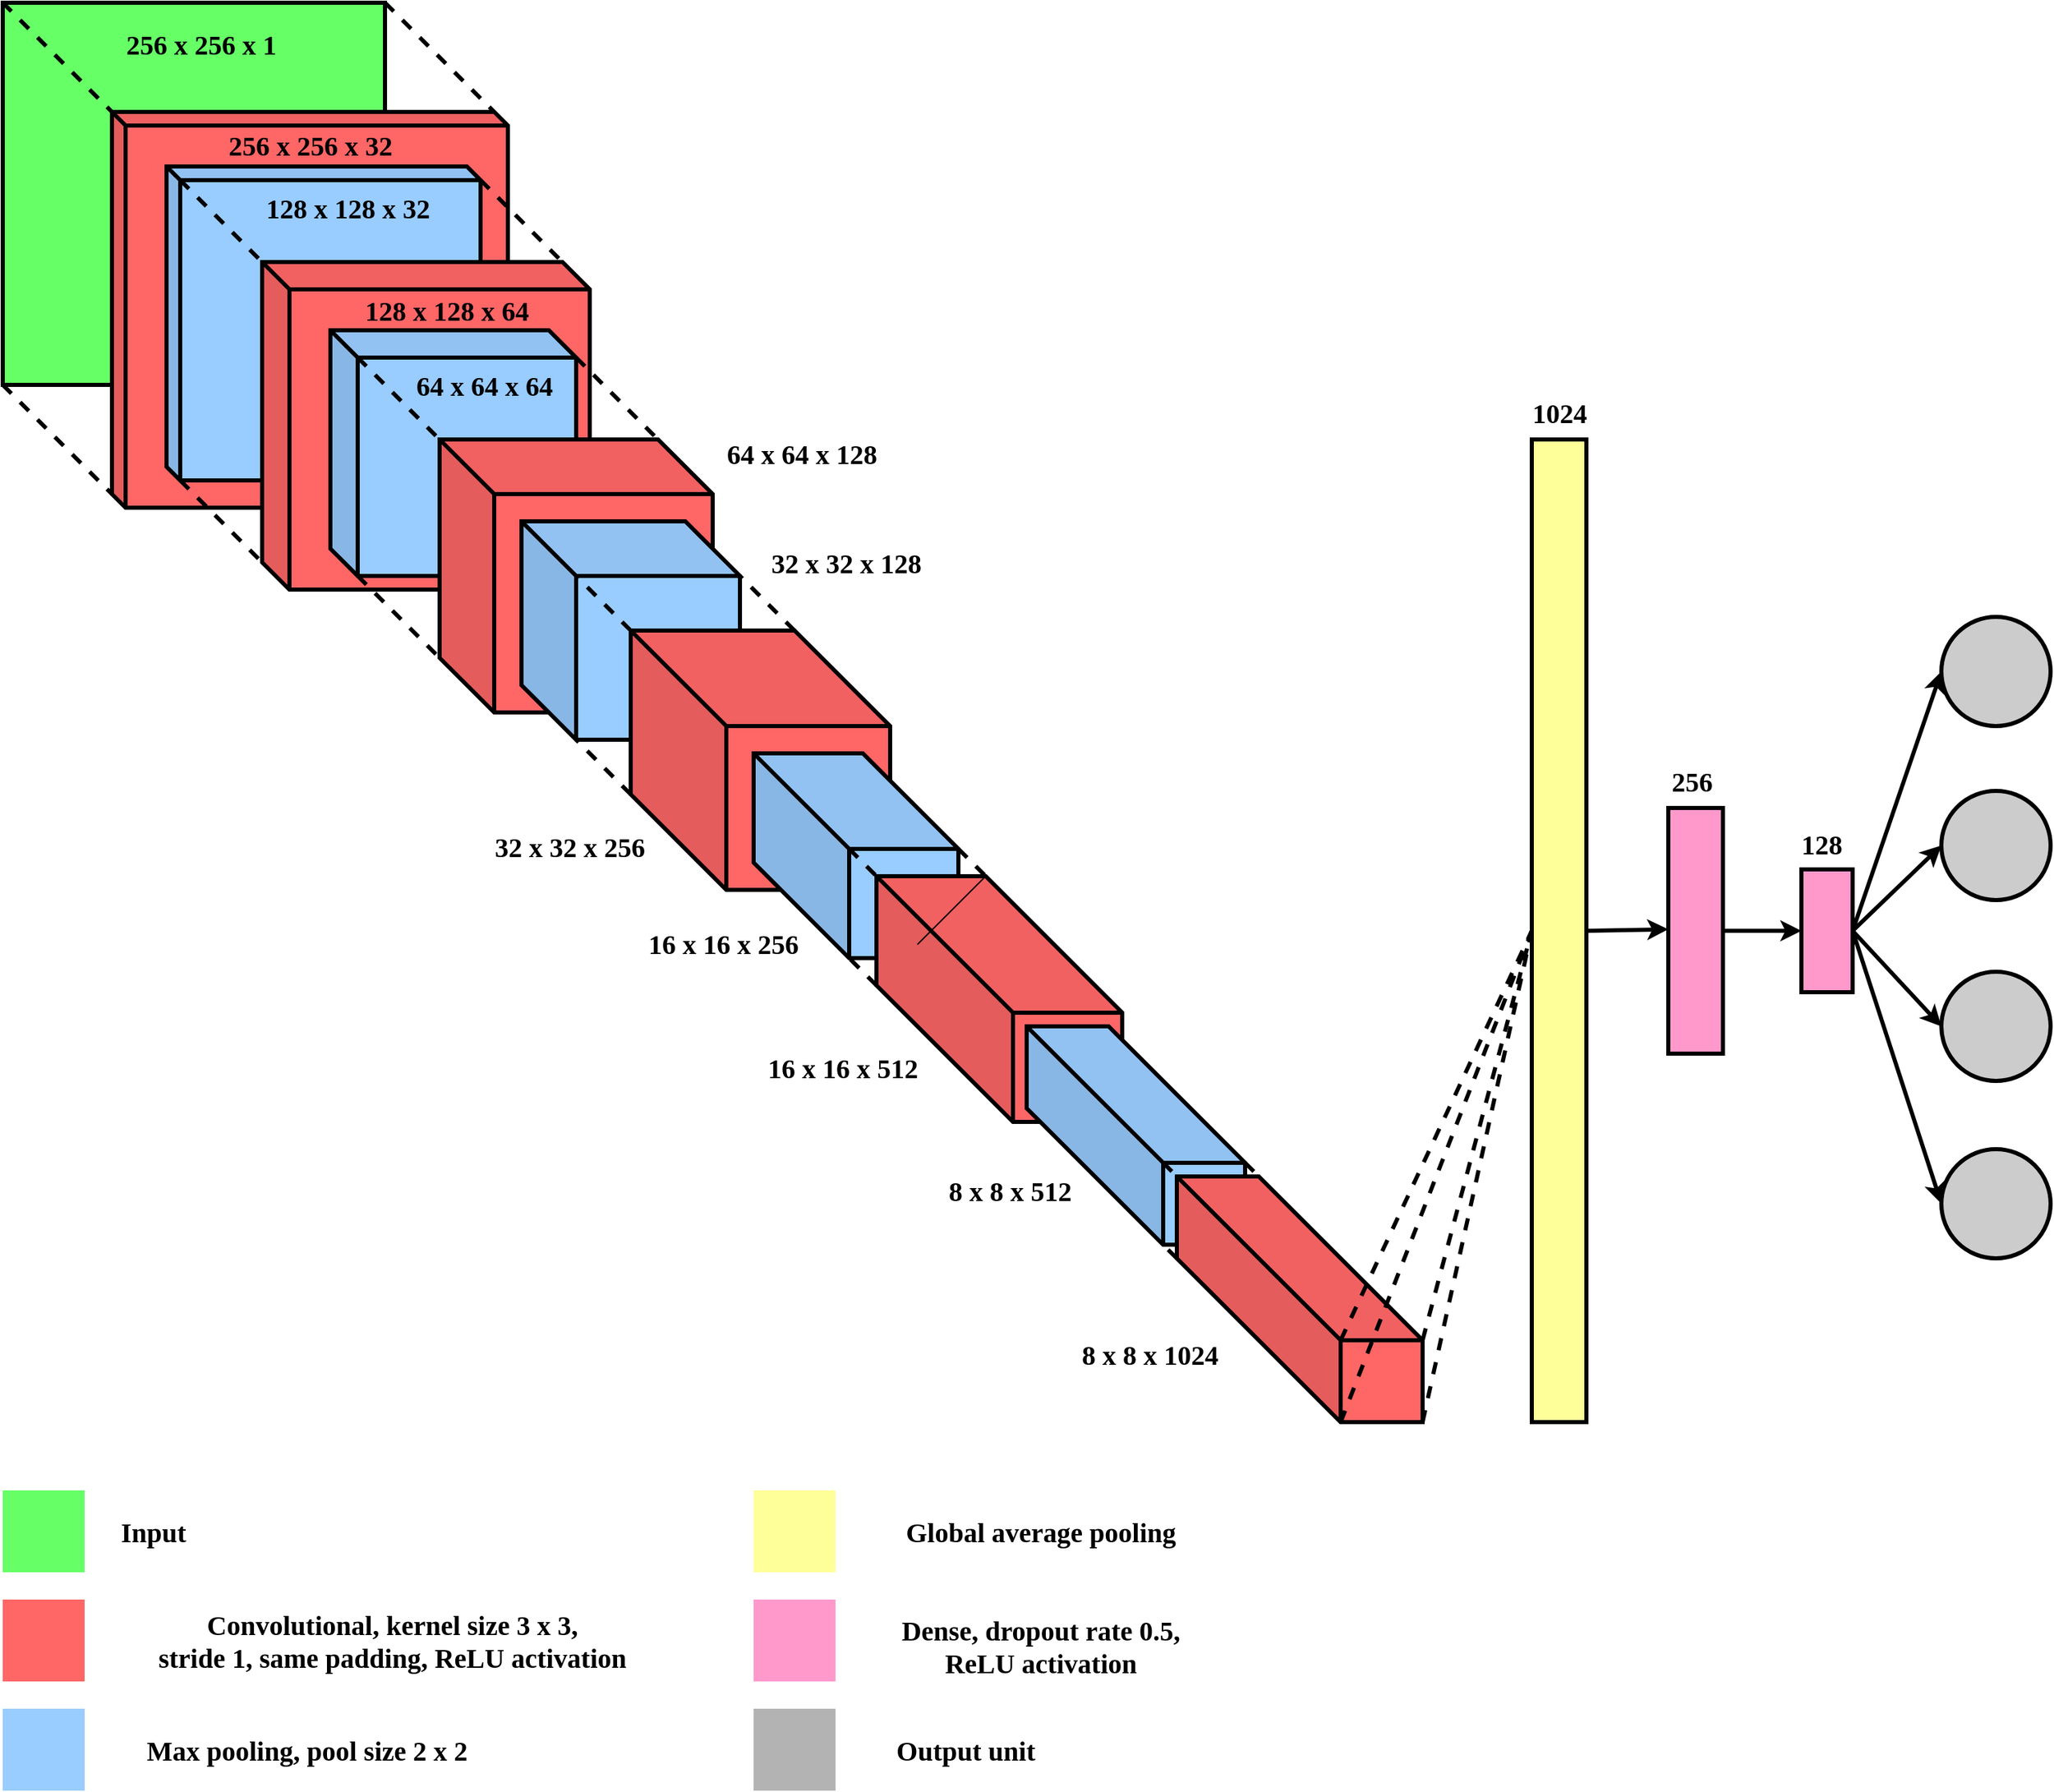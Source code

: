 <mxfile version="13.9.8" type="device"><diagram id="065E0gt1qzLNEhiPImf1" name="Page-1"><mxGraphModel dx="1810" dy="1343" grid="1" gridSize="10" guides="1" tooltips="1" connect="1" arrows="1" fold="1" page="1" pageScale="1" pageWidth="20000" pageHeight="20000" math="0" shadow="0"><root><mxCell id="0"/><mxCell id="1" parent="0"/><mxCell id="9Zj3RXnmFZOlg3Rd1LyL-15" value="" style="shape=cube;whiteSpace=wrap;html=1;boundedLbl=1;backgroundOutline=1;darkOpacity=0.05;darkOpacity2=0.1;size=0;fillColor=#66FF66;strokeWidth=3;" parent="1" vertex="1"><mxGeometry x="40" y="40" width="280" height="280" as="geometry"/></mxCell><mxCell id="9Zj3RXnmFZOlg3Rd1LyL-16" value="" style="shape=cube;whiteSpace=wrap;html=1;boundedLbl=1;backgroundOutline=1;darkOpacity=0.05;darkOpacity2=0.1;size=10;fillColor=#FF6666;strokeWidth=3;" parent="1" vertex="1"><mxGeometry x="120" y="120" width="290" height="290" as="geometry"/></mxCell><mxCell id="9Zj3RXnmFZOlg3Rd1LyL-17" value="" style="shape=cube;whiteSpace=wrap;html=1;boundedLbl=1;backgroundOutline=1;darkOpacity=0.05;darkOpacity2=0.1;size=10;fillColor=#99CCFF;strokeWidth=3;" parent="1" vertex="1"><mxGeometry x="160" y="160" width="230" height="230" as="geometry"/></mxCell><mxCell id="9Zj3RXnmFZOlg3Rd1LyL-34" value="" style="shape=cube;whiteSpace=wrap;html=1;boundedLbl=1;backgroundOutline=1;darkOpacity=0.05;darkOpacity2=0.1;size=20;fillColor=#FF6666;strokeWidth=3;" parent="1" vertex="1"><mxGeometry x="230" y="230" width="240" height="240" as="geometry"/></mxCell><mxCell id="9Zj3RXnmFZOlg3Rd1LyL-35" value="" style="shape=cube;whiteSpace=wrap;html=1;boundedLbl=1;backgroundOutline=1;darkOpacity=0.05;darkOpacity2=0.1;size=20;fillColor=#99CCFF;strokeWidth=3;" parent="1" vertex="1"><mxGeometry x="280" y="280" width="180" height="180" as="geometry"/></mxCell><mxCell id="9Zj3RXnmFZOlg3Rd1LyL-36" value="" style="shape=cube;whiteSpace=wrap;html=1;boundedLbl=1;backgroundOutline=1;darkOpacity=0.05;darkOpacity2=0.1;size=40;fillColor=#FF6666;strokeWidth=3;" parent="1" vertex="1"><mxGeometry x="360" y="360" width="200" height="200" as="geometry"/></mxCell><mxCell id="9Zj3RXnmFZOlg3Rd1LyL-37" value="" style="shape=cube;whiteSpace=wrap;html=1;boundedLbl=1;backgroundOutline=1;darkOpacity=0.05;darkOpacity2=0.1;size=40;fillColor=#99CCFF;strokeWidth=3;" parent="1" vertex="1"><mxGeometry x="420" y="420" width="160" height="160" as="geometry"/></mxCell><mxCell id="9Zj3RXnmFZOlg3Rd1LyL-40" value="" style="shape=cube;whiteSpace=wrap;html=1;boundedLbl=1;backgroundOutline=1;darkOpacity=0.05;darkOpacity2=0.1;size=70;fillColor=#FF6666;strokeWidth=3;" parent="1" vertex="1"><mxGeometry x="500" y="500" width="190" height="190" as="geometry"/></mxCell><mxCell id="9Zj3RXnmFZOlg3Rd1LyL-41" value="" style="shape=cube;whiteSpace=wrap;html=1;boundedLbl=1;backgroundOutline=1;darkOpacity=0.05;darkOpacity2=0.1;size=70;fillColor=#99CCFF;strokeWidth=3;" parent="1" vertex="1"><mxGeometry x="590" y="590" width="150" height="150" as="geometry"/></mxCell><mxCell id="9Zj3RXnmFZOlg3Rd1LyL-42" value="" style="shape=cube;whiteSpace=wrap;html=1;boundedLbl=1;backgroundOutline=1;darkOpacity=0.05;darkOpacity2=0.1;size=100;fillColor=#FF6666;strokeWidth=3;" parent="1" vertex="1"><mxGeometry x="680" y="680" width="180" height="180" as="geometry"/></mxCell><mxCell id="9Zj3RXnmFZOlg3Rd1LyL-43" value="" style="shape=cube;whiteSpace=wrap;html=1;boundedLbl=1;backgroundOutline=1;darkOpacity=0.05;darkOpacity2=0.1;size=100;fillColor=#99CCFF;strokeWidth=3;" parent="1" vertex="1"><mxGeometry x="790" y="790" width="160" height="160" as="geometry"/></mxCell><mxCell id="9Zj3RXnmFZOlg3Rd1LyL-44" value="" style="shape=cube;whiteSpace=wrap;html=1;boundedLbl=1;backgroundOutline=1;darkOpacity=0.05;darkOpacity2=0.1;size=120;fillColor=#FF6666;strokeWidth=3;" parent="1" vertex="1"><mxGeometry x="900" y="900" width="180" height="180" as="geometry"/></mxCell><mxCell id="9Zj3RXnmFZOlg3Rd1LyL-55" value="" style="ellipse;whiteSpace=wrap;html=1;aspect=fixed;fillColor=#CCCCCC;strokeWidth=3;" parent="1" vertex="1"><mxGeometry x="1460" y="880" width="80" height="80" as="geometry"/></mxCell><mxCell id="9Zj3RXnmFZOlg3Rd1LyL-58" value="" style="endArrow=none;dashed=1;html=1;entryX=0;entryY=0;entryDx=280;entryDy=0;entryPerimeter=0;strokeWidth=3;" parent="1" target="9Zj3RXnmFZOlg3Rd1LyL-16" edge="1"><mxGeometry width="50" height="50" relative="1" as="geometry"><mxPoint x="320" y="40" as="sourcePoint"/><mxPoint x="370" y="-10" as="targetPoint"/></mxGeometry></mxCell><mxCell id="9Zj3RXnmFZOlg3Rd1LyL-59" value="" style="endArrow=none;dashed=1;html=1;entryX=0;entryY=0;entryDx=280;entryDy=0;entryPerimeter=0;strokeWidth=3;" parent="1" edge="1"><mxGeometry width="50" height="50" relative="1" as="geometry"><mxPoint x="40" y="320" as="sourcePoint"/><mxPoint x="120" y="400" as="targetPoint"/></mxGeometry></mxCell><mxCell id="9Zj3RXnmFZOlg3Rd1LyL-60" value="" style="endArrow=none;dashed=1;html=1;strokeWidth=3;" parent="1" edge="1"><mxGeometry width="50" height="50" relative="1" as="geometry"><mxPoint x="170" y="390" as="sourcePoint"/><mxPoint x="230" y="450" as="targetPoint"/></mxGeometry></mxCell><mxCell id="9Zj3RXnmFZOlg3Rd1LyL-61" value="" style="endArrow=none;dashed=1;html=1;strokeWidth=3;" parent="1" edge="1"><mxGeometry width="50" height="50" relative="1" as="geometry"><mxPoint x="390" y="170" as="sourcePoint"/><mxPoint x="450" y="230" as="targetPoint"/></mxGeometry></mxCell><mxCell id="9Zj3RXnmFZOlg3Rd1LyL-62" value="" style="endArrow=none;dashed=1;html=1;strokeWidth=3;" parent="1" edge="1"><mxGeometry width="50" height="50" relative="1" as="geometry"><mxPoint x="170" y="170" as="sourcePoint"/><mxPoint x="230" y="230" as="targetPoint"/></mxGeometry></mxCell><mxCell id="9Zj3RXnmFZOlg3Rd1LyL-63" value="" style="endArrow=none;dashed=1;html=1;strokeWidth=3;" parent="1" edge="1"><mxGeometry width="50" height="50" relative="1" as="geometry"><mxPoint x="300" y="300" as="sourcePoint"/><mxPoint x="360" y="360" as="targetPoint"/></mxGeometry></mxCell><mxCell id="9Zj3RXnmFZOlg3Rd1LyL-64" value="" style="endArrow=none;dashed=1;html=1;strokeWidth=3;" parent="1" edge="1"><mxGeometry width="50" height="50" relative="1" as="geometry"><mxPoint x="300" y="460" as="sourcePoint"/><mxPoint x="360" y="520" as="targetPoint"/></mxGeometry></mxCell><mxCell id="9Zj3RXnmFZOlg3Rd1LyL-65" value="" style="endArrow=none;dashed=1;html=1;strokeWidth=3;" parent="1" edge="1"><mxGeometry width="50" height="50" relative="1" as="geometry"><mxPoint x="460" y="300" as="sourcePoint"/><mxPoint x="520" y="360" as="targetPoint"/></mxGeometry></mxCell><mxCell id="9Zj3RXnmFZOlg3Rd1LyL-66" value="" style="endArrow=none;dashed=1;html=1;entryX=0;entryY=0;entryDx=280;entryDy=0;entryPerimeter=0;strokeWidth=3;" parent="1" edge="1"><mxGeometry width="50" height="50" relative="1" as="geometry"><mxPoint x="40" y="40" as="sourcePoint"/><mxPoint x="120" y="120" as="targetPoint"/></mxGeometry></mxCell><mxCell id="9Zj3RXnmFZOlg3Rd1LyL-67" value="" style="endArrow=none;dashed=1;html=1;exitX=0;exitY=0;exitDx=0;exitDy=120;exitPerimeter=0;strokeWidth=3;" parent="1" source="9Zj3RXnmFZOlg3Rd1LyL-40" edge="1"><mxGeometry width="50" height="50" relative="1" as="geometry"><mxPoint x="410" y="630" as="sourcePoint"/><mxPoint x="460" y="580" as="targetPoint"/></mxGeometry></mxCell><mxCell id="9Zj3RXnmFZOlg3Rd1LyL-68" value="" style="endArrow=none;dashed=1;html=1;exitX=0;exitY=0;exitDx=0;exitDy=120;exitPerimeter=0;strokeWidth=3;" parent="1" edge="1"><mxGeometry width="50" height="50" relative="1" as="geometry"><mxPoint x="500" y="500" as="sourcePoint"/><mxPoint x="460" y="460" as="targetPoint"/></mxGeometry></mxCell><mxCell id="9Zj3RXnmFZOlg3Rd1LyL-69" value="" style="endArrow=none;dashed=1;html=1;exitX=0;exitY=0;exitDx=0;exitDy=120;exitPerimeter=0;strokeWidth=3;" parent="1" edge="1"><mxGeometry width="50" height="50" relative="1" as="geometry"><mxPoint x="620" y="500" as="sourcePoint"/><mxPoint x="580" y="460" as="targetPoint"/></mxGeometry></mxCell><mxCell id="9Zj3RXnmFZOlg3Rd1LyL-70" value="" style="endArrow=none;dashed=1;html=1;exitX=0;exitY=0;exitDx=0;exitDy=80;exitPerimeter=0;strokeWidth=3;" parent="1" source="9Zj3RXnmFZOlg3Rd1LyL-42" edge="1"><mxGeometry width="50" height="50" relative="1" as="geometry"><mxPoint x="610" y="790" as="sourcePoint"/><mxPoint x="660" y="740" as="targetPoint"/></mxGeometry></mxCell><mxCell id="9Zj3RXnmFZOlg3Rd1LyL-71" value="" style="endArrow=none;dashed=1;html=1;entryX=0;entryY=0;entryDx=0;entryDy=0;entryPerimeter=0;strokeWidth=3;" parent="1" target="9Zj3RXnmFZOlg3Rd1LyL-42" edge="1"><mxGeometry width="50" height="50" relative="1" as="geometry"><mxPoint x="660" y="660" as="sourcePoint"/><mxPoint x="710" y="610" as="targetPoint"/></mxGeometry></mxCell><mxCell id="9Zj3RXnmFZOlg3Rd1LyL-72" value="" style="endArrow=none;dashed=1;html=1;entryX=0;entryY=0;entryDx=80;entryDy=0;entryPerimeter=0;strokeWidth=3;" parent="1" target="9Zj3RXnmFZOlg3Rd1LyL-42" edge="1"><mxGeometry width="50" height="50" relative="1" as="geometry"><mxPoint x="740" y="660" as="sourcePoint"/><mxPoint x="790" y="605" as="targetPoint"/></mxGeometry></mxCell><mxCell id="9Zj3RXnmFZOlg3Rd1LyL-73" value="" style="endArrow=none;dashed=1;html=1;exitX=0;exitY=0;exitDx=0;exitDy=60;exitPerimeter=0;strokeWidth=3;" parent="1" source="9Zj3RXnmFZOlg3Rd1LyL-44" edge="1"><mxGeometry width="50" height="50" relative="1" as="geometry"><mxPoint x="840" y="1000" as="sourcePoint"/><mxPoint x="890" y="950" as="targetPoint"/></mxGeometry></mxCell><mxCell id="9Zj3RXnmFZOlg3Rd1LyL-74" value="" style="endArrow=none;dashed=1;html=1;entryX=0;entryY=0;entryDx=0;entryDy=0;entryPerimeter=0;strokeWidth=3;" parent="1" target="9Zj3RXnmFZOlg3Rd1LyL-44" edge="1"><mxGeometry width="50" height="50" relative="1" as="geometry"><mxPoint x="890" y="890" as="sourcePoint"/><mxPoint x="940" y="840" as="targetPoint"/></mxGeometry></mxCell><mxCell id="9Zj3RXnmFZOlg3Rd1LyL-75" value="" style="endArrow=none;dashed=1;html=1;entryX=0;entryY=0;entryDx=60;entryDy=0;entryPerimeter=0;strokeWidth=3;" parent="1" target="9Zj3RXnmFZOlg3Rd1LyL-44" edge="1"><mxGeometry width="50" height="50" relative="1" as="geometry"><mxPoint x="950" y="890" as="sourcePoint"/><mxPoint x="1000" y="840" as="targetPoint"/></mxGeometry></mxCell><mxCell id="9Zj3RXnmFZOlg3Rd1LyL-89" value="" style="endArrow=classic;html=1;strokeWidth=3;exitX=0.5;exitY=0;exitDx=0;exitDy=0;entryX=0.506;entryY=0;entryDx=0;entryDy=0;entryPerimeter=0;" parent="1" edge="1"><mxGeometry width="50" height="50" relative="1" as="geometry"><mxPoint x="1200" y="720" as="sourcePoint"/><mxPoint x="1260" y="718.92" as="targetPoint"/></mxGeometry></mxCell><mxCell id="9Zj3RXnmFZOlg3Rd1LyL-90" value="" style="endArrow=classic;html=1;strokeWidth=3;entryX=0.5;entryY=0;entryDx=0;entryDy=0;" parent="1" edge="1"><mxGeometry width="50" height="50" relative="1" as="geometry"><mxPoint x="1300" y="720" as="sourcePoint"/><mxPoint x="1357.5" y="720" as="targetPoint"/></mxGeometry></mxCell><mxCell id="9Zj3RXnmFZOlg3Rd1LyL-91" value="" style="rounded=0;whiteSpace=wrap;html=1;fillColor=#FFFF99;rotation=90;strokeWidth=3;" parent="1" vertex="1"><mxGeometry x="820" y="700" width="720" height="40" as="geometry"/></mxCell><mxCell id="9Zj3RXnmFZOlg3Rd1LyL-92" value="" style="rounded=0;whiteSpace=wrap;html=1;fillColor=#FF99CC;rotation=-90;strokeWidth=3;" parent="1" vertex="1"><mxGeometry x="1190" y="700" width="180" height="40" as="geometry"/></mxCell><mxCell id="9Zj3RXnmFZOlg3Rd1LyL-93" value="" style="rounded=0;whiteSpace=wrap;html=1;fillColor=#FF99CC;rotation=-90;strokeWidth=3;" parent="1" vertex="1"><mxGeometry x="1331.25" y="701.25" width="90" height="37.5" as="geometry"/></mxCell><mxCell id="9Zj3RXnmFZOlg3Rd1LyL-94" value="" style="ellipse;whiteSpace=wrap;html=1;aspect=fixed;fillColor=#CCCCCC;strokeWidth=3;" parent="1" vertex="1"><mxGeometry x="1460" y="617.5" width="80" height="80" as="geometry"/></mxCell><mxCell id="9Zj3RXnmFZOlg3Rd1LyL-95" value="" style="ellipse;whiteSpace=wrap;html=1;aspect=fixed;fillColor=#CCCCCC;strokeWidth=3;" parent="1" vertex="1"><mxGeometry x="1460" y="490" width="80" height="80" as="geometry"/></mxCell><mxCell id="9Zj3RXnmFZOlg3Rd1LyL-96" value="" style="ellipse;whiteSpace=wrap;html=1;aspect=fixed;fillColor=#CCCCCC;strokeWidth=3;" parent="1" vertex="1"><mxGeometry x="1460" y="750" width="80" height="80" as="geometry"/></mxCell><mxCell id="9Zj3RXnmFZOlg3Rd1LyL-105" value="" style="endArrow=none;dashed=1;html=1;strokeWidth=3;entryX=0.5;entryY=1;entryDx=0;entryDy=0;" parent="1" target="9Zj3RXnmFZOlg3Rd1LyL-91" edge="1"><mxGeometry width="50" height="50" relative="1" as="geometry"><mxPoint x="1020" y="1020" as="sourcePoint"/><mxPoint x="1070" y="970" as="targetPoint"/></mxGeometry></mxCell><mxCell id="9Zj3RXnmFZOlg3Rd1LyL-106" value="" style="endArrow=none;dashed=1;html=1;strokeWidth=3;entryX=0.5;entryY=1;entryDx=0;entryDy=0;" parent="1" target="9Zj3RXnmFZOlg3Rd1LyL-91" edge="1"><mxGeometry width="50" height="50" relative="1" as="geometry"><mxPoint x="1080" y="1020" as="sourcePoint"/><mxPoint x="1130" y="970" as="targetPoint"/></mxGeometry></mxCell><mxCell id="9Zj3RXnmFZOlg3Rd1LyL-107" value="" style="endArrow=none;dashed=1;html=1;strokeWidth=3;" parent="1" edge="1"><mxGeometry width="50" height="50" relative="1" as="geometry"><mxPoint x="1020" y="1080" as="sourcePoint"/><mxPoint x="1160" y="720" as="targetPoint"/></mxGeometry></mxCell><mxCell id="9Zj3RXnmFZOlg3Rd1LyL-108" value="" style="endArrow=none;dashed=1;html=1;strokeWidth=3;" parent="1" edge="1"><mxGeometry width="50" height="50" relative="1" as="geometry"><mxPoint x="1080" y="1080" as="sourcePoint"/><mxPoint x="1160" y="720" as="targetPoint"/></mxGeometry></mxCell><mxCell id="9Zj3RXnmFZOlg3Rd1LyL-109" value="" style="endArrow=classic;html=1;strokeWidth=3;exitX=0.5;exitY=1;exitDx=0;exitDy=0;entryX=0;entryY=0.5;entryDx=0;entryDy=0;" parent="1" source="9Zj3RXnmFZOlg3Rd1LyL-93" target="9Zj3RXnmFZOlg3Rd1LyL-94" edge="1"><mxGeometry width="50" height="50" relative="1" as="geometry"><mxPoint x="1400" y="720" as="sourcePoint"/><mxPoint x="1450" y="670" as="targetPoint"/></mxGeometry></mxCell><mxCell id="9Zj3RXnmFZOlg3Rd1LyL-110" value="" style="endArrow=classic;html=1;strokeWidth=3;exitX=0.5;exitY=1;exitDx=0;exitDy=0;entryX=0;entryY=0.5;entryDx=0;entryDy=0;" parent="1" source="9Zj3RXnmFZOlg3Rd1LyL-93" target="9Zj3RXnmFZOlg3Rd1LyL-96" edge="1"><mxGeometry width="50" height="50" relative="1" as="geometry"><mxPoint x="1395" y="762.5" as="sourcePoint"/><mxPoint x="1460" y="700" as="targetPoint"/></mxGeometry></mxCell><mxCell id="9Zj3RXnmFZOlg3Rd1LyL-111" value="" style="endArrow=classic;html=1;strokeWidth=3;exitX=0.5;exitY=1;exitDx=0;exitDy=0;entryX=0;entryY=0.5;entryDx=0;entryDy=0;" parent="1" source="9Zj3RXnmFZOlg3Rd1LyL-93" target="9Zj3RXnmFZOlg3Rd1LyL-95" edge="1"><mxGeometry width="50" height="50" relative="1" as="geometry"><mxPoint x="1395" y="652.5" as="sourcePoint"/><mxPoint x="1460" y="590" as="targetPoint"/></mxGeometry></mxCell><mxCell id="9Zj3RXnmFZOlg3Rd1LyL-112" value="" style="endArrow=classic;html=1;strokeWidth=3;exitX=0.5;exitY=1;exitDx=0;exitDy=0;entryX=0;entryY=0.5;entryDx=0;entryDy=0;" parent="1" source="9Zj3RXnmFZOlg3Rd1LyL-93" target="9Zj3RXnmFZOlg3Rd1LyL-55" edge="1"><mxGeometry width="50" height="50" relative="1" as="geometry"><mxPoint x="1425" y="750" as="sourcePoint"/><mxPoint x="1450" y="880" as="targetPoint"/></mxGeometry></mxCell><mxCell id="9Zj3RXnmFZOlg3Rd1LyL-113" value="&lt;font style=&quot;font-size: 20px&quot; face=&quot;Tahoma&quot;&gt;&lt;b&gt;256 x 256 x 1&lt;/b&gt;&lt;/font&gt;" style="text;html=1;align=center;verticalAlign=middle;resizable=0;points=[];autosize=1;" parent="1" vertex="1"><mxGeometry x="110" y="60" width="150" height="20" as="geometry"/></mxCell><mxCell id="9Zj3RXnmFZOlg3Rd1LyL-131" value="&lt;font face=&quot;Tahoma&quot;&gt;&lt;span style=&quot;font-size: 20px&quot;&gt;&lt;b&gt;256 x 256 x 32&lt;/b&gt;&lt;/span&gt;&lt;/font&gt;" style="text;html=1;align=center;verticalAlign=middle;resizable=0;points=[];autosize=1;" parent="1" vertex="1"><mxGeometry x="180" y="134" width="170" height="20" as="geometry"/></mxCell><mxCell id="9Zj3RXnmFZOlg3Rd1LyL-132" value="&lt;font face=&quot;Tahoma&quot;&gt;&lt;span style=&quot;font-size: 20px&quot;&gt;&lt;b&gt;128 x 128 x 32&amp;nbsp;&lt;/b&gt;&lt;/span&gt;&lt;/font&gt;" style="text;html=1;align=center;verticalAlign=middle;resizable=0;points=[];autosize=1;" parent="1" vertex="1"><mxGeometry x="210" y="180" width="170" height="20" as="geometry"/></mxCell><mxCell id="9Zj3RXnmFZOlg3Rd1LyL-133" value="&lt;font face=&quot;Tahoma&quot;&gt;&lt;span style=&quot;font-size: 20px&quot;&gt;&lt;b&gt;128 x 128 x 64&lt;/b&gt;&lt;/span&gt;&lt;/font&gt;" style="text;html=1;align=center;verticalAlign=middle;resizable=0;points=[];autosize=1;" parent="1" vertex="1"><mxGeometry x="280" y="255" width="170" height="20" as="geometry"/></mxCell><mxCell id="9Zj3RXnmFZOlg3Rd1LyL-134" value="&lt;font face=&quot;Tahoma&quot;&gt;&lt;span style=&quot;font-size: 20px&quot;&gt;&lt;b&gt;64 x 64 x 64&amp;nbsp;&lt;/b&gt;&lt;/span&gt;&lt;/font&gt;" style="text;html=1;align=center;verticalAlign=middle;resizable=0;points=[];autosize=1;" parent="1" vertex="1"><mxGeometry x="320" y="310" width="150" height="20" as="geometry"/></mxCell><mxCell id="9Zj3RXnmFZOlg3Rd1LyL-135" value="&lt;font face=&quot;Tahoma&quot;&gt;&lt;span style=&quot;font-size: 20px&quot;&gt;&lt;b&gt;64 x 64 x 128&lt;/b&gt;&lt;/span&gt;&lt;/font&gt;" style="text;html=1;align=center;verticalAlign=middle;resizable=0;points=[];autosize=1;" parent="1" vertex="1"><mxGeometry x="550" y="360" width="150" height="20" as="geometry"/></mxCell><mxCell id="9Zj3RXnmFZOlg3Rd1LyL-136" value="&lt;font face=&quot;Tahoma&quot;&gt;&lt;span style=&quot;font-size: 20px&quot;&gt;&lt;b&gt;32 x 32 x 128&amp;nbsp;&lt;/b&gt;&lt;/span&gt;&lt;/font&gt;" style="text;html=1;align=center;verticalAlign=middle;resizable=0;points=[];autosize=1;" parent="1" vertex="1"><mxGeometry x="580" y="440" width="160" height="20" as="geometry"/></mxCell><mxCell id="9Zj3RXnmFZOlg3Rd1LyL-137" value="&lt;font face=&quot;Tahoma&quot;&gt;&lt;span style=&quot;font-size: 20px&quot;&gt;&lt;b&gt;32 x 32 x 256&lt;/b&gt;&lt;/span&gt;&lt;/font&gt;" style="text;html=1;align=center;verticalAlign=middle;resizable=0;points=[];autosize=1;" parent="1" vertex="1"><mxGeometry x="380" y="647.5" width="150" height="20" as="geometry"/></mxCell><mxCell id="9Zj3RXnmFZOlg3Rd1LyL-138" value="&lt;font face=&quot;Tahoma&quot;&gt;&lt;span style=&quot;font-size: 20px&quot;&gt;&lt;b&gt;16 x 16 x 256&amp;nbsp;&lt;/b&gt;&lt;/span&gt;&lt;/font&gt;" style="text;html=1;align=center;verticalAlign=middle;resizable=0;points=[];autosize=1;" parent="1" vertex="1"><mxGeometry x="490" y="718.75" width="160" height="20" as="geometry"/></mxCell><mxCell id="9Zj3RXnmFZOlg3Rd1LyL-139" value="&lt;font face=&quot;Tahoma&quot;&gt;&lt;span style=&quot;font-size: 20px&quot;&gt;&lt;b&gt;16 x 16 x 512&lt;/b&gt;&lt;/span&gt;&lt;/font&gt;" style="text;html=1;align=center;verticalAlign=middle;resizable=0;points=[];autosize=1;" parent="1" vertex="1"><mxGeometry x="580" y="810" width="150" height="20" as="geometry"/></mxCell><mxCell id="9Zj3RXnmFZOlg3Rd1LyL-140" value="&lt;font face=&quot;Tahoma&quot;&gt;&lt;span style=&quot;font-size: 20px&quot;&gt;&lt;b&gt;8 x 8 x 512&amp;nbsp;&lt;/b&gt;&lt;/span&gt;&lt;/font&gt;" style="text;html=1;align=center;verticalAlign=middle;resizable=0;points=[];autosize=1;" parent="1" vertex="1"><mxGeometry x="715" y="900" width="130" height="20" as="geometry"/></mxCell><mxCell id="9Zj3RXnmFZOlg3Rd1LyL-141" value="&lt;font face=&quot;Tahoma&quot;&gt;&lt;span style=&quot;font-size: 20px&quot;&gt;&lt;b&gt;8 x 8 x 1024&lt;/b&gt;&lt;/span&gt;&lt;/font&gt;" style="text;html=1;align=center;verticalAlign=middle;resizable=0;points=[];autosize=1;" parent="1" vertex="1"><mxGeometry x="810" y="1020" width="140" height="20" as="geometry"/></mxCell><mxCell id="9Zj3RXnmFZOlg3Rd1LyL-142" value="&lt;font face=&quot;Tahoma&quot;&gt;&lt;span style=&quot;font-size: 20px&quot;&gt;&lt;b&gt;1024&lt;/b&gt;&lt;/span&gt;&lt;/font&gt;" style="text;html=1;align=center;verticalAlign=middle;resizable=0;points=[];autosize=1;" parent="1" vertex="1"><mxGeometry x="1145" y="330" width="70" height="20" as="geometry"/></mxCell><mxCell id="9Zj3RXnmFZOlg3Rd1LyL-143" value="&lt;font face=&quot;Tahoma&quot;&gt;&lt;span style=&quot;font-size: 20px&quot;&gt;&lt;b&gt;256&lt;/b&gt;&lt;/span&gt;&lt;/font&gt;" style="text;html=1;align=center;verticalAlign=middle;resizable=0;points=[];autosize=1;" parent="1" vertex="1"><mxGeometry x="1252" y="600" width="50" height="20" as="geometry"/></mxCell><mxCell id="9Zj3RXnmFZOlg3Rd1LyL-144" value="&lt;font face=&quot;Tahoma&quot;&gt;&lt;span style=&quot;font-size: 20px&quot;&gt;&lt;b&gt;128&lt;/b&gt;&lt;/span&gt;&lt;/font&gt;" style="text;html=1;align=center;verticalAlign=middle;resizable=0;points=[];autosize=1;" parent="1" vertex="1"><mxGeometry x="1347" y="646" width="50" height="20" as="geometry"/></mxCell><mxCell id="9Zj3RXnmFZOlg3Rd1LyL-145" value="" style="rounded=0;whiteSpace=wrap;html=1;strokeWidth=3;fillColor=#FF6666;strokeColor=none;" parent="1" vertex="1"><mxGeometry x="40" y="1210" width="60" height="60" as="geometry"/></mxCell><mxCell id="9Zj3RXnmFZOlg3Rd1LyL-146" value="" style="rounded=0;whiteSpace=wrap;html=1;strokeWidth=3;fillColor=#66FF66;strokeColor=none;" parent="1" vertex="1"><mxGeometry x="40" y="1130" width="60" height="60" as="geometry"/></mxCell><mxCell id="9Zj3RXnmFZOlg3Rd1LyL-147" value="" style="rounded=0;whiteSpace=wrap;html=1;strokeWidth=3;fillColor=#B3B3B3;strokeColor=none;" parent="1" vertex="1"><mxGeometry x="590" y="1290" width="60" height="60" as="geometry"/></mxCell><mxCell id="9Zj3RXnmFZOlg3Rd1LyL-148" value="" style="rounded=0;whiteSpace=wrap;html=1;strokeWidth=3;fillColor=#99CCFF;strokeColor=none;" parent="1" vertex="1"><mxGeometry x="40" y="1290" width="60" height="60" as="geometry"/></mxCell><mxCell id="9Zj3RXnmFZOlg3Rd1LyL-149" value="" style="rounded=0;whiteSpace=wrap;html=1;strokeWidth=3;fillColor=#FFFF99;strokeColor=none;" parent="1" vertex="1"><mxGeometry x="590" y="1130" width="60" height="60" as="geometry"/></mxCell><mxCell id="9Zj3RXnmFZOlg3Rd1LyL-150" value="" style="rounded=0;whiteSpace=wrap;html=1;strokeWidth=3;fillColor=#FF99CC;strokeColor=none;" parent="1" vertex="1"><mxGeometry x="590" y="1210" width="60" height="60" as="geometry"/></mxCell><mxCell id="9Zj3RXnmFZOlg3Rd1LyL-152" value="&lt;font face=&quot;Tahoma&quot;&gt;&lt;span style=&quot;font-size: 20px&quot;&gt;&lt;b&gt;Input&lt;/b&gt;&lt;/span&gt;&lt;/font&gt;" style="text;html=1;align=center;verticalAlign=middle;resizable=0;points=[];autosize=1;" parent="1" vertex="1"><mxGeometry x="115" y="1150" width="70" height="20" as="geometry"/></mxCell><mxCell id="9Zj3RXnmFZOlg3Rd1LyL-153" value="&lt;font face=&quot;Tahoma&quot;&gt;&lt;span style=&quot;font-size: 20px&quot;&gt;&lt;b&gt;Convolutional, kernel size 3 x 3,&lt;br&gt;stride 1, same padding, ReLU activation&lt;br&gt;&lt;/b&gt;&lt;/span&gt;&lt;/font&gt;" style="text;html=1;align=center;verticalAlign=middle;resizable=0;points=[];autosize=1;" parent="1" vertex="1"><mxGeometry x="120" y="1220" width="410" height="40" as="geometry"/></mxCell><mxCell id="9Zj3RXnmFZOlg3Rd1LyL-154" value="&lt;font face=&quot;Tahoma&quot;&gt;&lt;span style=&quot;font-size: 20px&quot;&gt;&lt;b&gt;Max pooling, pool size 2 x 2&amp;nbsp;&lt;/b&gt;&lt;/span&gt;&lt;/font&gt;" style="text;html=1;align=center;verticalAlign=middle;resizable=0;points=[];autosize=1;" parent="1" vertex="1"><mxGeometry x="115" y="1310" width="300" height="20" as="geometry"/></mxCell><mxCell id="9Zj3RXnmFZOlg3Rd1LyL-155" value="&lt;font face=&quot;Tahoma&quot;&gt;&lt;span style=&quot;font-size: 20px&quot;&gt;&lt;b&gt;Output unit&lt;/b&gt;&lt;/span&gt;&lt;/font&gt;" style="text;html=1;align=center;verticalAlign=middle;resizable=0;points=[];autosize=1;" parent="1" vertex="1"><mxGeometry x="680" y="1310" width="130" height="20" as="geometry"/></mxCell><mxCell id="9Zj3RXnmFZOlg3Rd1LyL-156" value="&lt;font face=&quot;Tahoma&quot;&gt;&lt;span style=&quot;font-size: 20px&quot;&gt;&lt;b&gt;Dense, dropout rate 0.5,&lt;br&gt;ReLU activation&lt;br&gt;&lt;/b&gt;&lt;/span&gt;&lt;/font&gt;" style="text;html=1;align=center;verticalAlign=middle;resizable=0;points=[];autosize=1;" parent="1" vertex="1"><mxGeometry x="670" y="1224" width="260" height="40" as="geometry"/></mxCell><mxCell id="9Zj3RXnmFZOlg3Rd1LyL-157" value="&lt;font face=&quot;Tahoma&quot;&gt;&lt;span style=&quot;font-size: 20px&quot;&gt;&lt;b&gt;Global average pooling&lt;/b&gt;&lt;/span&gt;&lt;/font&gt;" style="text;html=1;align=center;verticalAlign=middle;resizable=0;points=[];autosize=1;" parent="1" vertex="1"><mxGeometry x="675" y="1150" width="250" height="20" as="geometry"/></mxCell><mxCell id="a4QmVm18wPCikGJngnz8-1" value="" style="endArrow=none;html=1;" edge="1" parent="1"><mxGeometry width="50" height="50" relative="1" as="geometry"><mxPoint x="710" y="730" as="sourcePoint"/><mxPoint x="760" y="680" as="targetPoint"/></mxGeometry></mxCell></root></mxGraphModel></diagram></mxfile>